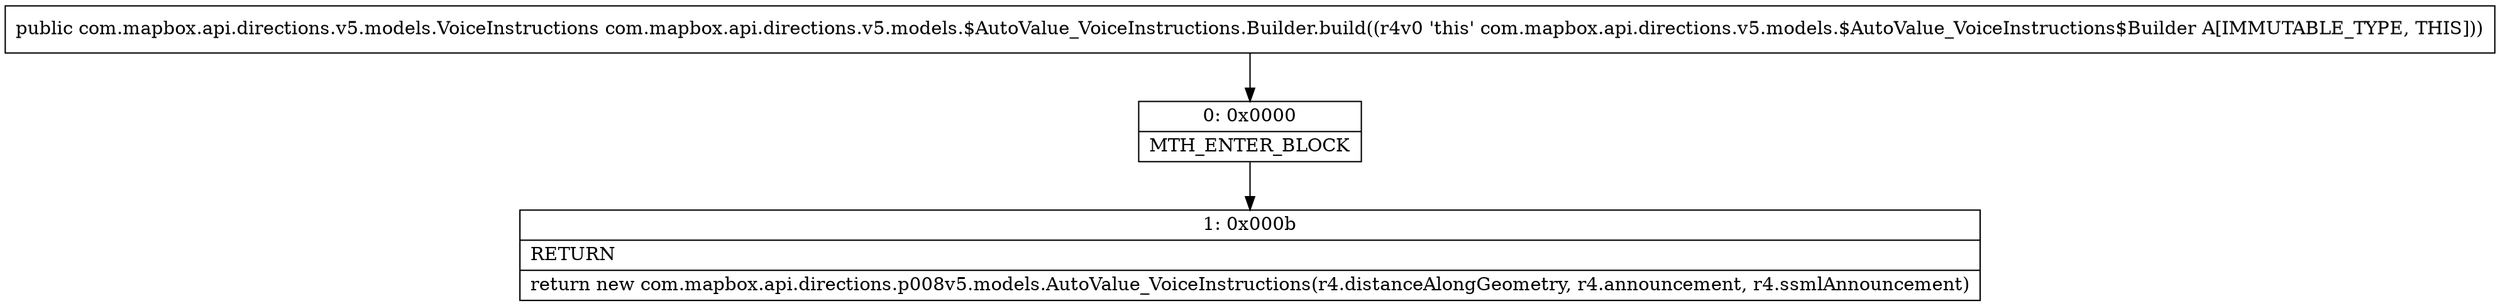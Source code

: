 digraph "CFG forcom.mapbox.api.directions.v5.models.$AutoValue_VoiceInstructions.Builder.build()Lcom\/mapbox\/api\/directions\/v5\/models\/VoiceInstructions;" {
Node_0 [shape=record,label="{0\:\ 0x0000|MTH_ENTER_BLOCK\l}"];
Node_1 [shape=record,label="{1\:\ 0x000b|RETURN\l|return new com.mapbox.api.directions.p008v5.models.AutoValue_VoiceInstructions(r4.distanceAlongGeometry, r4.announcement, r4.ssmlAnnouncement)\l}"];
MethodNode[shape=record,label="{public com.mapbox.api.directions.v5.models.VoiceInstructions com.mapbox.api.directions.v5.models.$AutoValue_VoiceInstructions.Builder.build((r4v0 'this' com.mapbox.api.directions.v5.models.$AutoValue_VoiceInstructions$Builder A[IMMUTABLE_TYPE, THIS])) }"];
MethodNode -> Node_0;
Node_0 -> Node_1;
}

